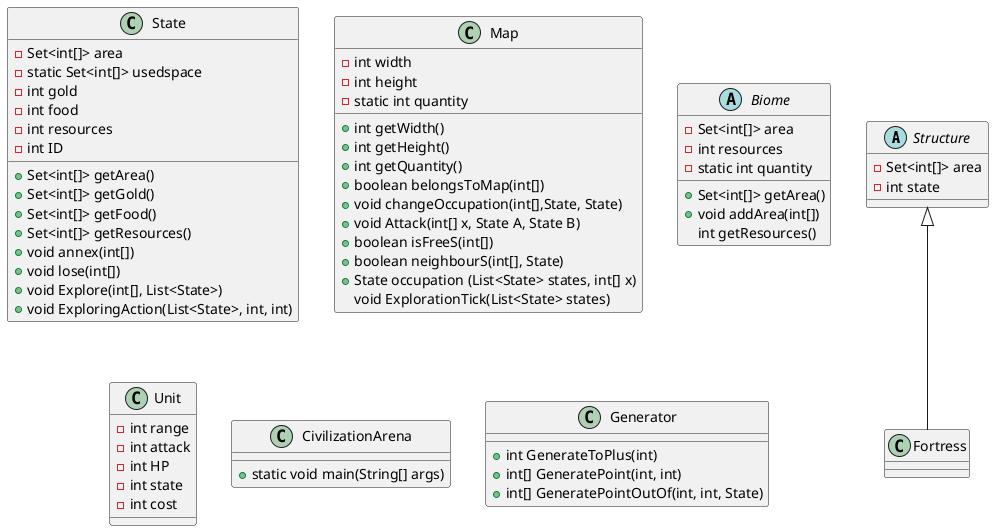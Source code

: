 @startuml
'https://plantuml.com/class-diagram

abstract class Structure
Structure : -Set<int[]> area
Structure : -int state
class State
State : -Set<int[]> area
State : -static Set<int[]> usedspace
State : -int gold
State : -int food
State : -int resources
State : -int ID
State : +Set<int[]> getArea()
State : +Set<int[]> getGold()
State : +Set<int[]> getFood()
State : +Set<int[]> getResources()
State : +void annex(int[])
State : +void lose(int[])
State : +void Explore(int[], List<State>)
State : +void ExploringAction(List<State>, int, int)


class Fortress extends Structure
class Map
Map : -int width
Map : -int height
Map : -static int quantity
Map : +int getWidth()
Map : +int getHeight()
Map : +int getQuantity()
Map : +boolean belongsToMap(int[])
Map : +void changeOccupation(int[],State, State)
Map : +void Attack(int[] x, State A, State B)
Map : +boolean isFreeS(int[])
Map : +boolean neighbourS(int[], State)
Map : +State occupation (List<State> states, int[] x)
Map : void ExplorationTick(List<State> states)




abstract class Biome

Biome : -Set<int[]> area
Biome : -int resources
Biome : -static int quantity
Biome : +Set<int[]> getArea()
Biome : +void addArea(int[])
Biome : int getResources()
class Unit
Unit : -int range
Unit : -int attack
Unit : -int HP
Unit : -int state
Unit : -int cost

class CivilizationArena
CivilizationArena : +static void main(String[] args)

class Generator

Generator : +int GenerateToPlus(int)
Generator : +int[] GeneratePoint(int, int)
Generator : +int[] GeneratePointOutOf(int, int, State)






@enduml